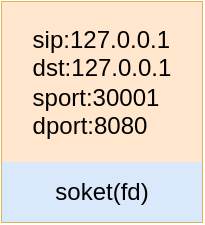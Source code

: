 <mxfile version="14.1.8" type="github">
  <diagram id="smvixPp0p1-Kv1snps6b" name="Page-1">
    <mxGraphModel dx="782" dy="437" grid="1" gridSize="10" guides="1" tooltips="1" connect="1" arrows="1" fold="1" page="1" pageScale="1" pageWidth="850" pageHeight="1100" math="0" shadow="0">
      <root>
        <mxCell id="0" />
        <mxCell id="1" parent="0" />
        <mxCell id="ttLQkn_YeeOsteJZZQMm-2" value="" style="shape=table;html=1;whiteSpace=wrap;startSize=0;container=1;collapsible=0;childLayout=tableLayout;verticalAlign=top;align=left;fillColor=#fff2cc;strokeColor=#d6b656;" vertex="1" parent="1">
          <mxGeometry x="140" y="70" width="100" height="110" as="geometry" />
        </mxCell>
        <mxCell id="ttLQkn_YeeOsteJZZQMm-3" value="" style="shape=partialRectangle;html=1;whiteSpace=wrap;collapsible=0;dropTarget=0;pointerEvents=0;fillColor=none;top=0;left=0;bottom=0;right=0;points=[[0,0.5],[1,0.5]];portConstraint=eastwest;verticalAlign=top;" vertex="1" parent="ttLQkn_YeeOsteJZZQMm-2">
          <mxGeometry width="100" height="80" as="geometry" />
        </mxCell>
        <mxCell id="ttLQkn_YeeOsteJZZQMm-4" value="&lt;div style=&quot;text-align: justify&quot;&gt;&lt;span&gt;sip:127.0.0.1&lt;/span&gt;&lt;br&gt;&lt;/div&gt;&lt;div style=&quot;text-align: justify&quot;&gt;&lt;span&gt;dst:127.0.0.1&lt;/span&gt;&lt;/div&gt;&lt;div style=&quot;text-align: justify&quot;&gt;&lt;span&gt;sport:30001&lt;/span&gt;&lt;/div&gt;&lt;div style=&quot;text-align: justify&quot;&gt;&lt;span&gt;dport:8080&lt;/span&gt;&lt;/div&gt;" style="shape=partialRectangle;html=1;whiteSpace=wrap;connectable=0;overflow=hidden;fillColor=#ffe6cc;top=0;left=0;bottom=0;right=0;align=center;strokeColor=#d79b00;" vertex="1" parent="ttLQkn_YeeOsteJZZQMm-3">
          <mxGeometry width="100" height="80" as="geometry" />
        </mxCell>
        <mxCell id="ttLQkn_YeeOsteJZZQMm-5" value="" style="shape=partialRectangle;html=1;whiteSpace=wrap;collapsible=0;dropTarget=0;pointerEvents=0;fillColor=none;top=0;left=0;bottom=0;right=0;points=[[0,0.5],[1,0.5]];portConstraint=eastwest;" vertex="1" parent="ttLQkn_YeeOsteJZZQMm-2">
          <mxGeometry y="80" width="100" height="30" as="geometry" />
        </mxCell>
        <mxCell id="ttLQkn_YeeOsteJZZQMm-6" value="soket(fd)" style="shape=partialRectangle;html=1;whiteSpace=wrap;connectable=0;overflow=hidden;fillColor=#dae8fc;top=0;left=0;bottom=0;right=0;strokeColor=#6c8ebf;" vertex="1" parent="ttLQkn_YeeOsteJZZQMm-5">
          <mxGeometry width="100" height="30" as="geometry" />
        </mxCell>
      </root>
    </mxGraphModel>
  </diagram>
</mxfile>
